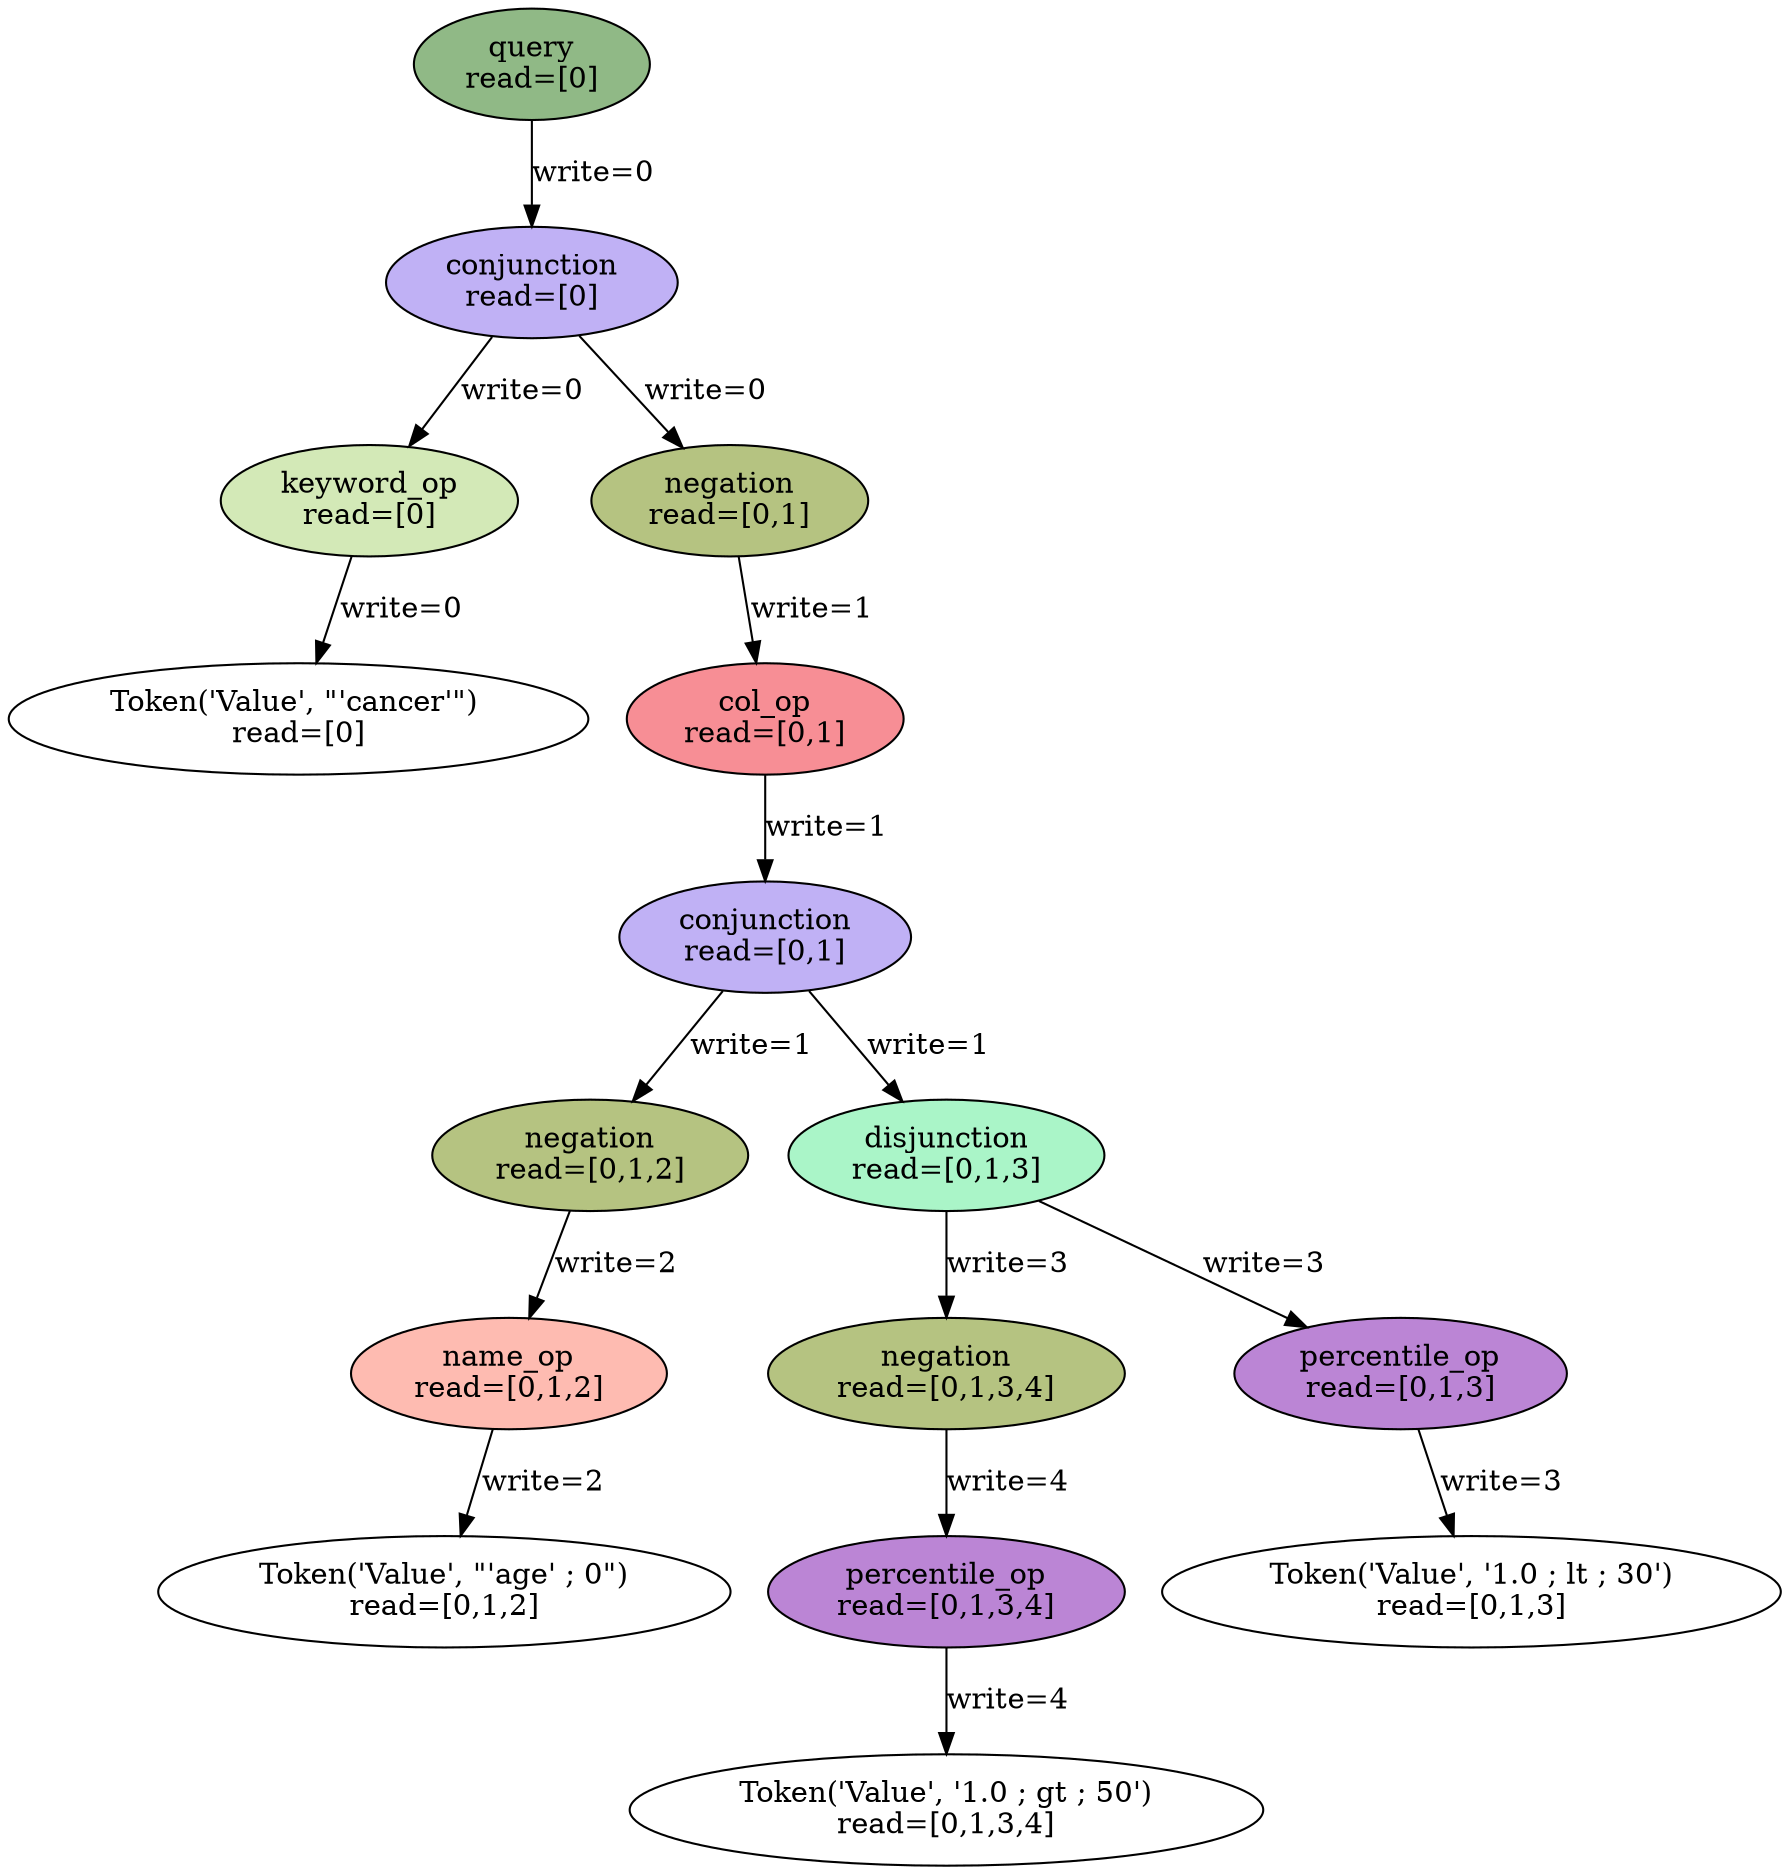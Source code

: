 digraph G {
rankdir=TB;
0 [label="Token('Value', \"'cancer'\") \nread=[0]"];
1 [style=filled, fillcolor="#d3e9b7", label="keyword_op\nread=[0]"];
1 -> 0 [label="write=0"];
2 [label="Token('Value', \"'age' ; 0\")\nread=[0,1,2]"];
3 [style=filled, fillcolor="#febbb1", label="name_op\nread=[0,1,2]"];
3 -> 2 [label="write=2"];
4 [style=filled, fillcolor="#b5c381", label="negation\nread=[0,1,2]"];
4 -> 3 [label="write=2"];
5 [label="Token('Value', '1.0 ; gt ; 50')\nread=[0,1,3,4]"];
6 [style=filled, fillcolor="#bb85d5", label="percentile_op\nread=[0,1,3,4]"];
6 -> 5 [label="write=4"];
7 [style=filled, fillcolor="#b5c381", label="negation\nread=[0,1,3,4]"];
7 -> 6 [label="write=4"];
8 [label="Token('Value', '1.0 ; lt ; 30')\nread=[0,1,3]"];
9 [style=filled, fillcolor="#bb85d5", label="percentile_op\nread=[0,1,3]"];
9 -> 8 [label="write=3"];
10 [style=filled, fillcolor="#aaf5c8", label="disjunction\nread=[0,1,3]"];
10 -> 7 [label="write=3"];
10 -> 9 [label="write=3"];
11 [style=filled, fillcolor="#c0b1f5", label="conjunction\nread=[0,1]"];
11 -> 4 [label="write=1"];
11 -> 10 [label="write=1"];
12 [style=filled, fillcolor="#f78e95", label="col_op\nread=[0,1]"];
12 -> 11 [label="write=1"];
13 [style=filled, fillcolor="#b5c381", label="negation\nread=[0,1]"];
13 -> 12 [label="write=1"];
14 [style=filled, fillcolor="#c0b1f5", label="conjunction\nread=[0]"];
14 -> 1 [label="write=0"];
14 -> 13 [label="write=0"];
15 [style=filled, fillcolor="#90b986", label="query\nread=[0]"];
15 -> 14 [label="write=0"];
}
